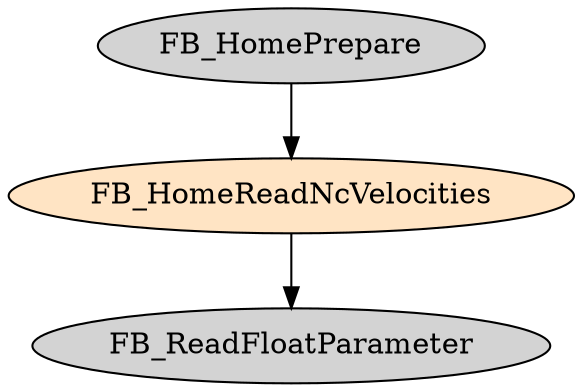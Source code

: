 digraph FB_HomeReadNcVelocities {
     node [style=filled]
    FB_HomeReadNcVelocities [fillcolor = bisque];
    FB_HomePrepare -> FB_HomeReadNcVelocities;
    FB_HomeReadNcVelocities -> FB_ReadFloatParameter;
}
